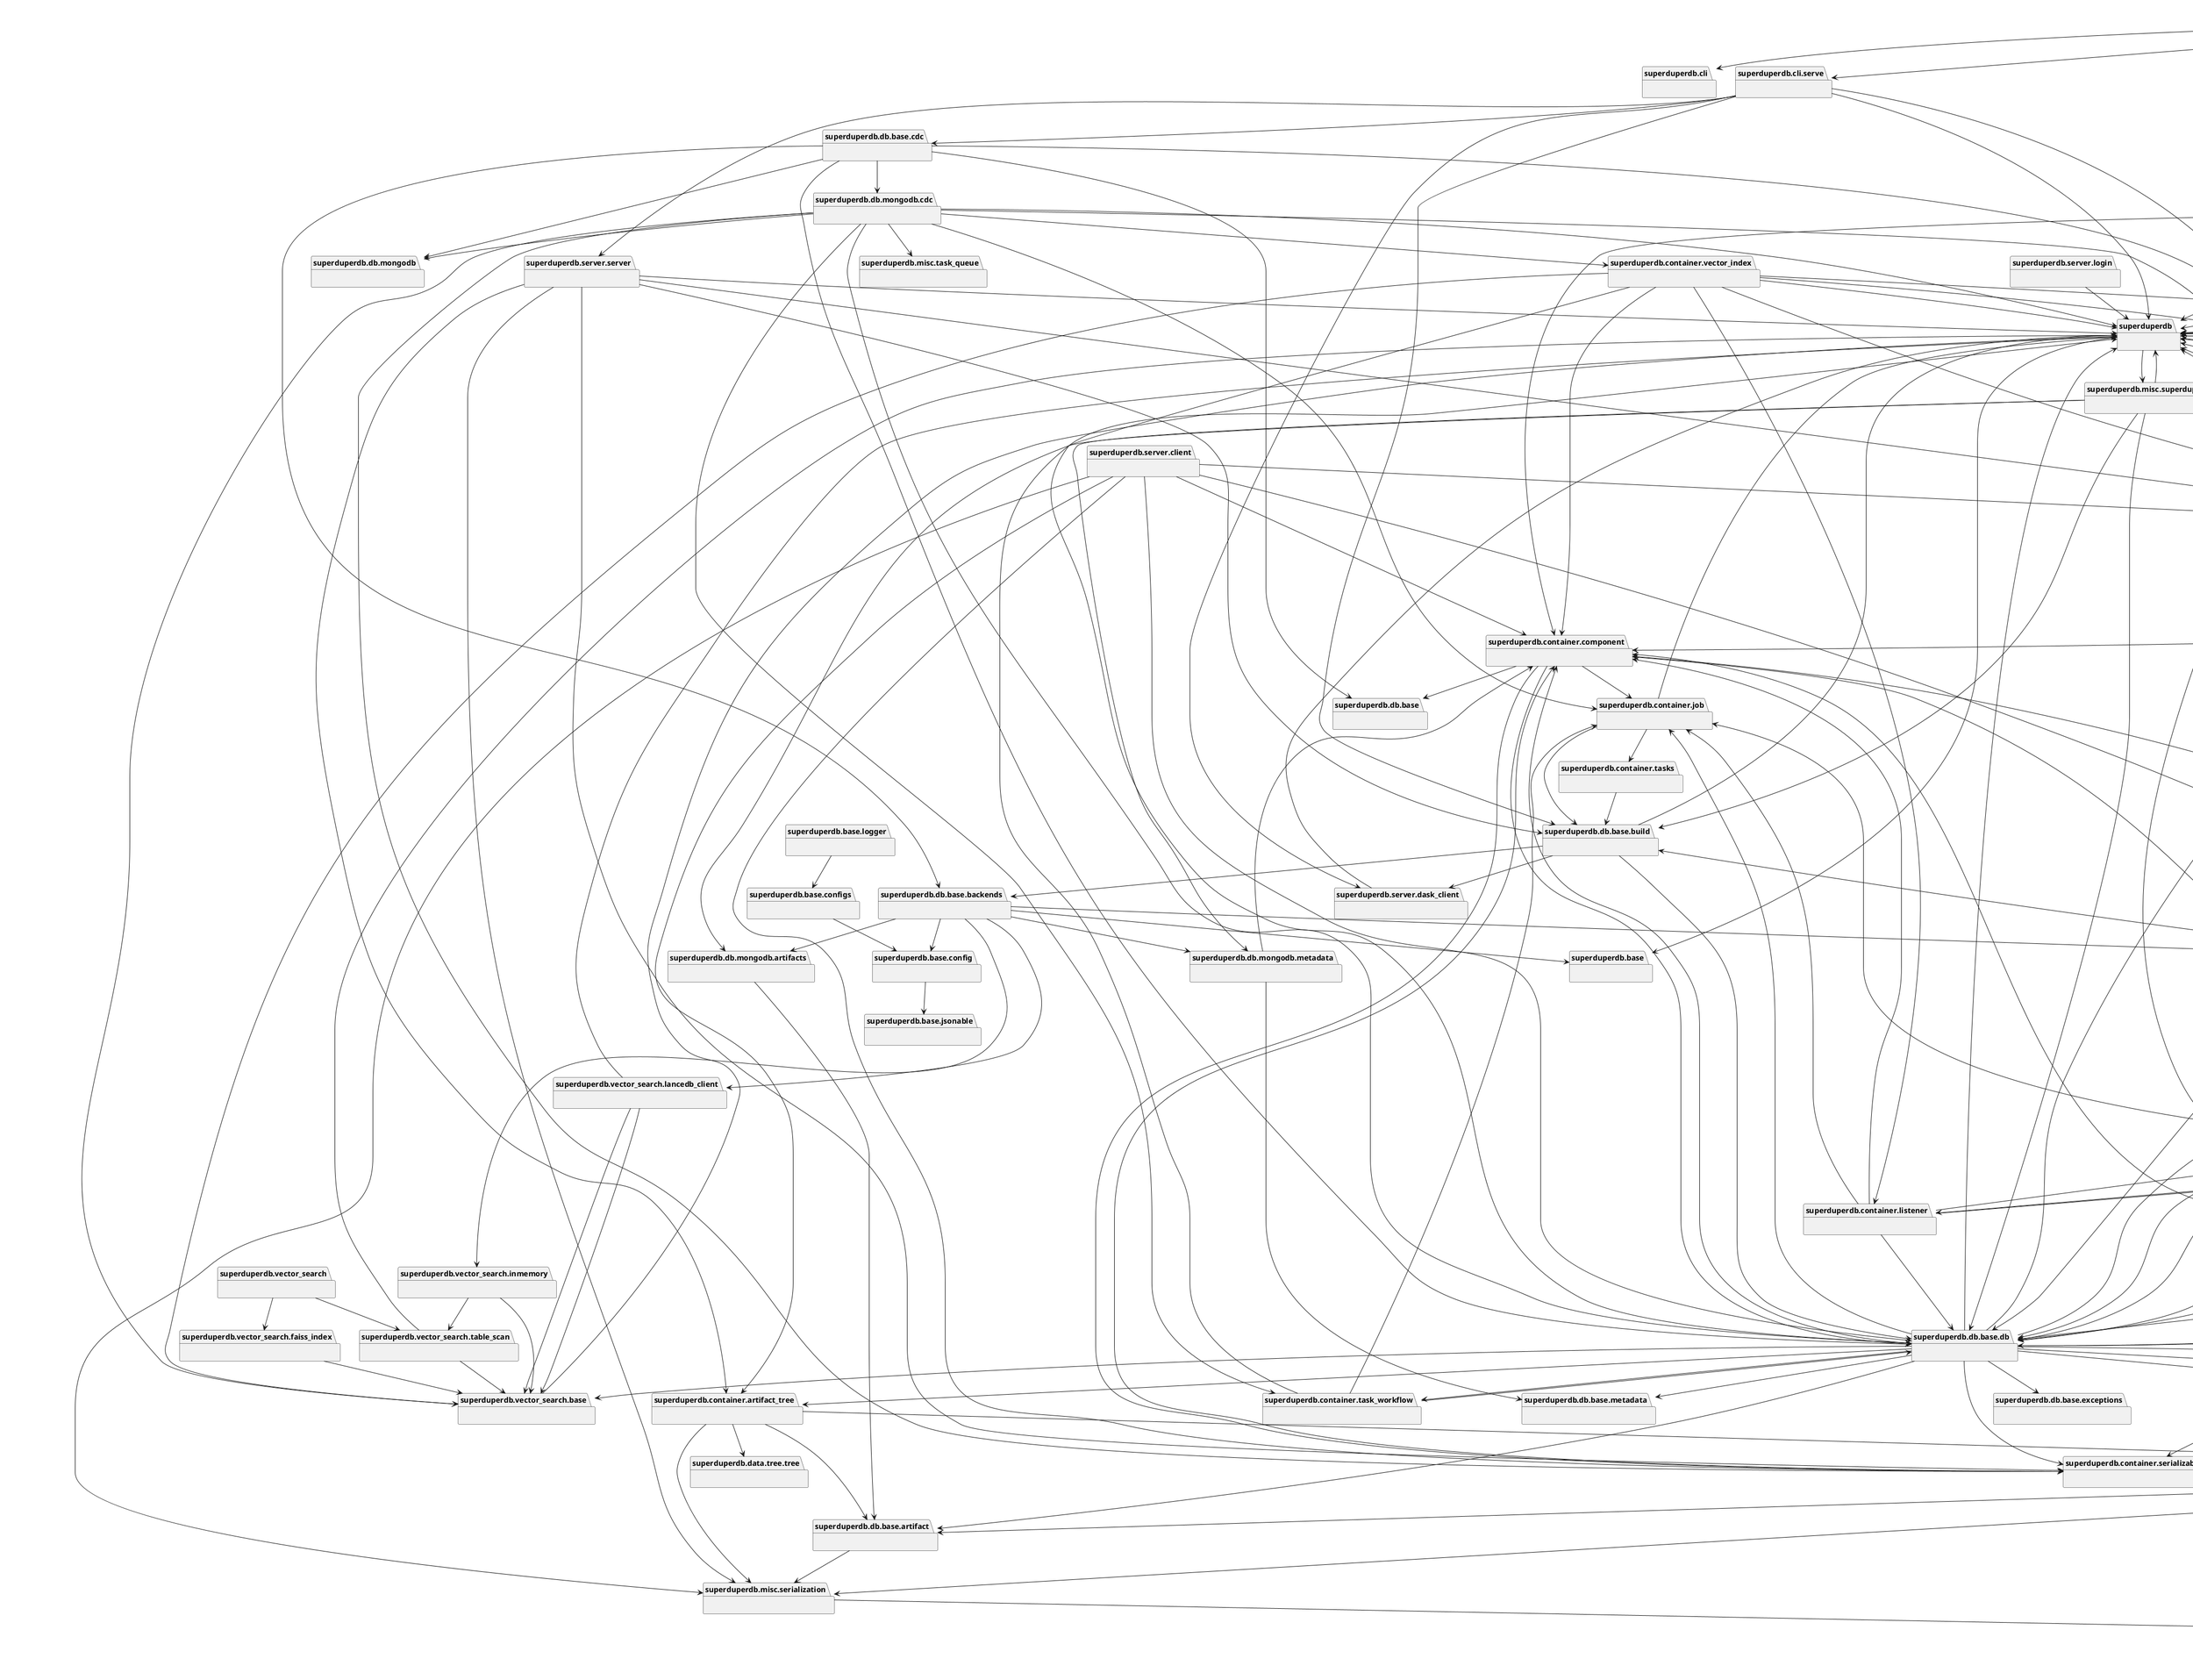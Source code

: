 @startuml packages
set namespaceSeparator none
package "superduperdb" as superduperdb {
}
package "superduperdb.__main__" as superduperdb.__main__ {
}
package "superduperdb.base" as superduperdb.base {
}
package "superduperdb.base.config" as superduperdb.base.config {
}
package "superduperdb.base.config_dicts" as superduperdb.base.config_dicts {
}
package "superduperdb.base.configs" as superduperdb.base.configs {
}
package "superduperdb.base.jsonable" as superduperdb.base.jsonable {
}
package "superduperdb.base.logger" as superduperdb.base.logger {
}
package "superduperdb.cli" as superduperdb.cli {
}
package "superduperdb.cli.config" as superduperdb.cli.config {
}
package "superduperdb.cli.docs" as superduperdb.cli.docs {
}
package "superduperdb.cli.info" as superduperdb.cli.info {
}
package "superduperdb.cli.serve" as superduperdb.cli.serve {
}
package "superduperdb.container" as superduperdb.container {
}
package "superduperdb.container.artifact" as superduperdb.container.artifact {
}
package "superduperdb.container.artifact_tree" as superduperdb.container.artifact_tree {
}
package "superduperdb.container.component" as superduperdb.container.component {
}
package "superduperdb.container.dataset" as superduperdb.container.dataset {
}
package "superduperdb.container.document" as superduperdb.container.document {
}
package "superduperdb.container.encoder" as superduperdb.container.encoder {
}
package "superduperdb.container.job" as superduperdb.container.job {
}
package "superduperdb.container.listener" as superduperdb.container.listener {
}
package "superduperdb.container.metric" as superduperdb.container.metric {
}
package "superduperdb.container.model" as superduperdb.container.model {
}
package "superduperdb.container.serializable" as superduperdb.container.serializable {
}
package "superduperdb.container.task_workflow" as superduperdb.container.task_workflow {
}
package "superduperdb.container.tasks" as superduperdb.container.tasks {
}
package "superduperdb.container.vector_index" as superduperdb.container.vector_index {
}
package "superduperdb.data" as superduperdb.data {
}
package "superduperdb.data.cache" as superduperdb.data.cache {
}
package "superduperdb.data.cache.key_cache" as superduperdb.data.cache.key_cache {
}
package "superduperdb.data.cache.typed_cache" as superduperdb.data.cache.typed_cache {
}
package "superduperdb.data.cache.uri_cache" as superduperdb.data.cache.uri_cache {
}
package "superduperdb.data.tree" as superduperdb.data.tree {
}
package "superduperdb.data.tree.for_each" as superduperdb.data.tree.for_each {
}
package "superduperdb.data.tree.tree" as superduperdb.data.tree.tree {
}
package "superduperdb.db" as superduperdb.db {
}
package "superduperdb.db.base" as superduperdb.db.base {
}
package "superduperdb.db.base.artifact" as superduperdb.db.base.artifact {
}
package "superduperdb.db.base.backends" as superduperdb.db.base.backends {
}
package "superduperdb.db.base.build" as superduperdb.db.base.build {
}
package "superduperdb.db.base.cdc" as superduperdb.db.base.cdc {
}
package "superduperdb.db.base.cursor" as superduperdb.db.base.cursor {
}
package "superduperdb.db.base.data_backend" as superduperdb.db.base.data_backend {
}
package "superduperdb.db.base.db" as superduperdb.db.base.db {
}
package "superduperdb.db.base.download" as superduperdb.db.base.download {
}
package "superduperdb.db.base.download_content" as superduperdb.db.base.download_content {
}
package "superduperdb.db.base.exceptions" as superduperdb.db.base.exceptions {
}
package "superduperdb.db.base.metadata" as superduperdb.db.base.metadata {
}
package "superduperdb.db.base.query" as superduperdb.db.base.query {
}
package "superduperdb.db.mongodb" as superduperdb.db.mongodb {
}
package "superduperdb.db.mongodb.artifacts" as superduperdb.db.mongodb.artifacts {
}
package "superduperdb.db.mongodb.cdc" as superduperdb.db.mongodb.cdc {
}
package "superduperdb.db.mongodb.data_backend" as superduperdb.db.mongodb.data_backend {
}
package "superduperdb.db.mongodb.loading" as superduperdb.db.mongodb.loading {
}
package "superduperdb.db.mongodb.metadata" as superduperdb.db.mongodb.metadata {
}
package "superduperdb.db.mongodb.query" as superduperdb.db.mongodb.query {
}
package "superduperdb.db.query_dataset" as superduperdb.db.query_dataset {
}
package "superduperdb.ext" as superduperdb.ext {
}
package "superduperdb.ext.numpy" as superduperdb.ext.numpy {
}
package "superduperdb.ext.numpy.array" as superduperdb.ext.numpy.array {
}
package "superduperdb.ext.openai" as superduperdb.ext.openai {
}
package "superduperdb.ext.openai.model" as superduperdb.ext.openai.model {
}
package "superduperdb.ext.pillow" as superduperdb.ext.pillow {
}
package "superduperdb.ext.pillow.image" as superduperdb.ext.pillow.image {
}
package "superduperdb.ext.sklearn" as superduperdb.ext.sklearn {
}
package "superduperdb.ext.sklearn.model" as superduperdb.ext.sklearn.model {
}
package "superduperdb.ext.torch" as superduperdb.ext.torch {
}
package "superduperdb.ext.torch.model" as superduperdb.ext.torch.model {
}
package "superduperdb.ext.torch.tensor" as superduperdb.ext.torch.tensor {
}
package "superduperdb.ext.torch.utils" as superduperdb.ext.torch.utils {
}
package "superduperdb.ext.transformers" as superduperdb.ext.transformers {
}
package "superduperdb.ext.transformers.model" as superduperdb.ext.transformers.model {
}
package "superduperdb.ext.utils" as superduperdb.ext.utils {
}
package "superduperdb.ext.vector" as superduperdb.ext.vector {
}
package "superduperdb.ext.vector.vectors" as superduperdb.ext.vector.vectors {
}
package "superduperdb.ext.vector.vectors.vector" as superduperdb.ext.vector.vectors.vector {
}
package "superduperdb.misc" as superduperdb.misc {
}
package "superduperdb.misc.classification" as superduperdb.misc.classification {
}
package "superduperdb.misc.compat" as superduperdb.misc.compat {
}
package "superduperdb.misc.dataclasses" as superduperdb.misc.dataclasses {
}
package "superduperdb.misc.retry" as superduperdb.misc.retry {
}
package "superduperdb.misc.run" as superduperdb.misc.run {
}
package "superduperdb.misc.serialization" as superduperdb.misc.serialization {
}
package "superduperdb.misc.special_dicts" as superduperdb.misc.special_dicts {
}
package "superduperdb.misc.superduper" as superduperdb.misc.superduper {
}
package "superduperdb.misc.task_queue" as superduperdb.misc.task_queue {
}
package "superduperdb.server" as superduperdb.server {
}
package "superduperdb.server.client" as superduperdb.server.client {
}
package "superduperdb.server.dask_client" as superduperdb.server.dask_client {
}
package "superduperdb.server.login" as superduperdb.server.login {
}
package "superduperdb.server.server" as superduperdb.server.server {
}
package "superduperdb.vector_search" as superduperdb.vector_search {
}
package "superduperdb.vector_search.base" as superduperdb.vector_search.base {
}
package "superduperdb.vector_search.faiss_index" as superduperdb.vector_search.faiss_index {
}
package "superduperdb.vector_search.inmemory" as superduperdb.vector_search.inmemory {
}
package "superduperdb.vector_search.lancedb_client" as superduperdb.vector_search.lancedb_client {
}
package "superduperdb.vector_search.table_scan" as superduperdb.vector_search.table_scan {
}
superduperdb --> superduperdb.base
superduperdb --> superduperdb.misc.superduper
superduperdb.__main__ --> superduperdb.cli
superduperdb.__main__ --> superduperdb.cli.config
superduperdb.__main__ --> superduperdb.cli.docs
superduperdb.__main__ --> superduperdb.cli.info
superduperdb.__main__ --> superduperdb.cli.serve
superduperdb.base.config --> superduperdb.base.jsonable
superduperdb.base.configs --> superduperdb.base.config
superduperdb.base.logger --> superduperdb.base.configs
superduperdb.cli.config --> superduperdb
superduperdb.cli.docs --> superduperdb
superduperdb.cli.docs --> superduperdb.misc
superduperdb.cli.docs --> superduperdb.misc.run
superduperdb.cli.info --> superduperdb
superduperdb.cli.info --> superduperdb.misc
superduperdb.cli.info --> superduperdb.misc.run
superduperdb.cli.serve --> superduperdb
superduperdb.cli.serve --> superduperdb.db.base.build
superduperdb.cli.serve --> superduperdb.db.base.cdc
superduperdb.cli.serve --> superduperdb.db.mongodb.query
superduperdb.cli.serve --> superduperdb.server.dask_client
superduperdb.cli.serve --> superduperdb.server.server
superduperdb.container.artifact --> superduperdb.db.base.artifact
superduperdb.container.artifact --> superduperdb.misc.serialization
superduperdb.container.artifact_tree --> superduperdb.container.artifact
superduperdb.container.artifact_tree --> superduperdb.data.tree.tree
superduperdb.container.artifact_tree --> superduperdb.db.base.artifact
superduperdb.container.artifact_tree --> superduperdb.misc.serialization
superduperdb.container.component --> superduperdb.container.job
superduperdb.container.component --> superduperdb.container.serializable
superduperdb.container.component --> superduperdb.db.base
superduperdb.container.component --> superduperdb.db.base.db
superduperdb.container.dataset --> superduperdb.container.artifact
superduperdb.container.dataset --> superduperdb.container.component
superduperdb.container.dataset --> superduperdb.container.document
superduperdb.container.dataset --> superduperdb.db.base.db
superduperdb.container.dataset --> superduperdb.db.mongodb.query
superduperdb.container.document --> superduperdb
superduperdb.container.document --> superduperdb.container.encoder
superduperdb.container.encoder --> superduperdb.container.artifact
superduperdb.container.encoder --> superduperdb.container.component
superduperdb.container.encoder --> superduperdb.misc
superduperdb.container.encoder --> superduperdb.misc.dataclasses
superduperdb.container.job --> superduperdb
superduperdb.container.job --> superduperdb.container.tasks
superduperdb.container.job --> superduperdb.db.base.build
superduperdb.container.listener --> superduperdb.container.component
superduperdb.container.listener --> superduperdb.container.job
superduperdb.container.listener --> superduperdb.container.model
superduperdb.container.listener --> superduperdb.db.base.db
superduperdb.container.listener --> superduperdb.db.base.query
superduperdb.container.metric --> superduperdb.container.artifact
superduperdb.container.metric --> superduperdb.container.component
superduperdb.container.model --> superduperdb
superduperdb.container.model --> superduperdb.container.artifact
superduperdb.container.model --> superduperdb.container.component
superduperdb.container.model --> superduperdb.container.dataset
superduperdb.container.model --> superduperdb.container.encoder
superduperdb.container.model --> superduperdb.container.job
superduperdb.container.model --> superduperdb.container.listener
superduperdb.container.model --> superduperdb.container.metric
superduperdb.container.model --> superduperdb.container.serializable
superduperdb.container.model --> superduperdb.db.base.db
superduperdb.container.model --> superduperdb.db.base.query
superduperdb.container.model --> superduperdb.db.query_dataset
superduperdb.container.model --> superduperdb.misc.special_dicts
superduperdb.container.serializable --> superduperdb.container.component
superduperdb.container.task_workflow --> superduperdb
superduperdb.container.task_workflow --> superduperdb.container.job
superduperdb.container.task_workflow --> superduperdb.db.base.db
superduperdb.container.tasks --> superduperdb.db.base.build
superduperdb.container.vector_index --> superduperdb
superduperdb.container.vector_index --> superduperdb.container.component
superduperdb.container.vector_index --> superduperdb.container.document
superduperdb.container.vector_index --> superduperdb.container.encoder
superduperdb.container.vector_index --> superduperdb.container.listener
superduperdb.container.vector_index --> superduperdb.db.base.db
superduperdb.container.vector_index --> superduperdb.misc.special_dicts
superduperdb.container.vector_index --> superduperdb.vector_search.base
superduperdb.data.cache.typed_cache --> superduperdb.data.cache.key_cache
superduperdb.data.cache.uri_cache --> superduperdb.data.cache.typed_cache
superduperdb.data.cache.uri_cache --> superduperdb.data.tree.for_each
superduperdb.data.tree.for_each --> superduperdb
superduperdb.data.tree.for_each --> superduperdb.misc
superduperdb.data.tree.for_each --> superduperdb.misc.dataclasses
superduperdb.db.base.artifact --> superduperdb.misc.serialization
superduperdb.db.base.backends --> superduperdb.base
superduperdb.db.base.backends --> superduperdb.base.config
superduperdb.db.base.backends --> superduperdb.db.mongodb.artifacts
superduperdb.db.base.backends --> superduperdb.db.mongodb.data_backend
superduperdb.db.base.backends --> superduperdb.db.mongodb.metadata
superduperdb.db.base.backends --> superduperdb.vector_search.inmemory
superduperdb.db.base.backends --> superduperdb.vector_search.lancedb_client
superduperdb.db.base.build --> superduperdb
superduperdb.db.base.build --> superduperdb.db.base.backends
superduperdb.db.base.build --> superduperdb.db.base.db
superduperdb.db.base.build --> superduperdb.server.dask_client
superduperdb.db.base.cdc --> superduperdb.db.base
superduperdb.db.base.cdc --> superduperdb.db.base.backends
superduperdb.db.base.cdc --> superduperdb.db.base.db
superduperdb.db.base.cdc --> superduperdb.db.mongodb
superduperdb.db.base.cdc --> superduperdb.db.mongodb.cdc
superduperdb.db.base.cdc --> superduperdb.db.mongodb.query
superduperdb.db.base.cursor --> superduperdb.container.document
superduperdb.db.base.cursor --> superduperdb.container.encoder
superduperdb.db.base.cursor --> superduperdb.misc.special_dicts
superduperdb.db.base.data_backend --> superduperdb.container.document
superduperdb.db.base.data_backend --> superduperdb.container.model
superduperdb.db.base.data_backend --> superduperdb.db.base.query
superduperdb.db.base.db --> superduperdb
superduperdb.db.base.db --> superduperdb.container.artifact_tree
superduperdb.db.base.db --> superduperdb.container.component
superduperdb.db.base.db --> superduperdb.container.document
superduperdb.db.base.db --> superduperdb.container.job
superduperdb.db.base.db --> superduperdb.container.serializable
superduperdb.db.base.db --> superduperdb.container.task_workflow
superduperdb.db.base.db --> superduperdb.db.base.artifact
superduperdb.db.base.db --> superduperdb.db.base.data_backend
superduperdb.db.base.db --> superduperdb.db.base.download
superduperdb.db.base.db --> superduperdb.db.base.download_content
superduperdb.db.base.db --> superduperdb.db.base.exceptions
superduperdb.db.base.db --> superduperdb.db.base.metadata
superduperdb.db.base.db --> superduperdb.db.base.query
superduperdb.db.base.db --> superduperdb.misc.special_dicts
superduperdb.db.base.db --> superduperdb.vector_search.base
superduperdb.db.base.download --> superduperdb
superduperdb.db.base.download_content --> superduperdb
superduperdb.db.base.download_content --> superduperdb.container.document
superduperdb.db.base.download_content --> superduperdb.container.serializable
superduperdb.db.base.download_content --> superduperdb.db.base.download
superduperdb.db.base.download_content --> superduperdb.db.base.query
superduperdb.db.base.query --> superduperdb.container.model
superduperdb.db.base.query --> superduperdb.container.serializable
superduperdb.db.base.query --> superduperdb.db.base.db
superduperdb.db.mongodb.artifacts --> superduperdb.db.base.artifact
superduperdb.db.mongodb.cdc --> superduperdb
superduperdb.db.mongodb.cdc --> superduperdb.container.job
superduperdb.db.mongodb.cdc --> superduperdb.container.serializable
superduperdb.db.mongodb.cdc --> superduperdb.container.task_workflow
superduperdb.db.mongodb.cdc --> superduperdb.container.vector_index
superduperdb.db.mongodb.cdc --> superduperdb.db.base.db
superduperdb.db.mongodb.cdc --> superduperdb.db.mongodb
superduperdb.db.mongodb.cdc --> superduperdb.db.mongodb.query
superduperdb.db.mongodb.cdc --> superduperdb.misc.task_queue
superduperdb.db.mongodb.cdc --> superduperdb.vector_search.base
superduperdb.db.mongodb.data_backend --> superduperdb
superduperdb.db.mongodb.data_backend --> superduperdb.container.document
superduperdb.db.mongodb.data_backend --> superduperdb.container.serializable
superduperdb.db.mongodb.data_backend --> superduperdb.db.base.data_backend
superduperdb.db.mongodb.data_backend --> superduperdb.misc.special_dicts
superduperdb.db.mongodb.metadata --> superduperdb.container.component
superduperdb.db.mongodb.metadata --> superduperdb.db.base.metadata
superduperdb.db.mongodb.query --> superduperdb
superduperdb.db.mongodb.query --> superduperdb.container.document
superduperdb.db.mongodb.query --> superduperdb.container.model
superduperdb.db.mongodb.query --> superduperdb.container.serializable
superduperdb.db.mongodb.query --> superduperdb.db.base.db
superduperdb.db.query_dataset --> superduperdb.db.base.build
superduperdb.db.query_dataset --> superduperdb.db.base.query
superduperdb.db.query_dataset --> superduperdb.misc.special_dicts
superduperdb.ext.numpy.array --> superduperdb.container.encoder
superduperdb.ext.numpy.array --> superduperdb.ext.utils
superduperdb.ext.openai.model --> superduperdb
superduperdb.ext.openai.model --> superduperdb.container.component
superduperdb.ext.openai.model --> superduperdb.container.encoder
superduperdb.ext.openai.model --> superduperdb.container.model
superduperdb.ext.openai.model --> superduperdb.ext.vector.vectors.vector
superduperdb.ext.openai.model --> superduperdb.misc.compat
superduperdb.ext.openai.model --> superduperdb.misc.retry
superduperdb.ext.pillow.image --> superduperdb.container.encoder
superduperdb.ext.sklearn.model --> superduperdb.container.artifact
superduperdb.ext.sklearn.model --> superduperdb.container.metric
superduperdb.ext.sklearn.model --> superduperdb.container.model
superduperdb.ext.sklearn.model --> superduperdb.db.base.db
superduperdb.ext.sklearn.model --> superduperdb.db.base.query
superduperdb.ext.sklearn.model --> superduperdb.db.query_dataset
superduperdb.ext.torch.model --> superduperdb
superduperdb.ext.torch.model --> superduperdb.container.artifact
superduperdb.ext.torch.model --> superduperdb.container.document
superduperdb.ext.torch.model --> superduperdb.container.encoder
superduperdb.ext.torch.model --> superduperdb.container.metric
superduperdb.ext.torch.model --> superduperdb.container.model
superduperdb.ext.torch.model --> superduperdb.container.serializable
superduperdb.ext.torch.model --> superduperdb.db.base.db
superduperdb.ext.torch.model --> superduperdb.db.base.query
superduperdb.ext.torch.model --> superduperdb.db.query_dataset
superduperdb.ext.torch.model --> superduperdb.ext.torch.utils
superduperdb.ext.torch.tensor --> superduperdb.container.encoder
superduperdb.ext.torch.tensor --> superduperdb.ext.utils
superduperdb.ext.torch.utils --> superduperdb.ext.torch.model
superduperdb.ext.transformers.model --> superduperdb.container.artifact
superduperdb.ext.transformers.model --> superduperdb.container.metric
superduperdb.ext.transformers.model --> superduperdb.container.model
superduperdb.ext.transformers.model --> superduperdb.db.base.db
superduperdb.ext.transformers.model --> superduperdb.db.base.query
superduperdb.ext.transformers.model --> superduperdb.db.query_dataset
superduperdb.ext.transformers.model --> superduperdb.misc.special_dicts
superduperdb.ext.vector.vectors.vector --> superduperdb.container.encoder
superduperdb.ext.vector.vectors.vector --> superduperdb.ext.utils
superduperdb.misc.classification --> superduperdb.container.metric
superduperdb.misc.classification --> superduperdb.ext.torch.model
superduperdb.misc.dataclasses --> superduperdb.misc.dataclasses
superduperdb.misc.retry --> superduperdb
superduperdb.misc.retry --> superduperdb.misc.dataclasses
superduperdb.misc.run --> superduperdb
superduperdb.misc.serialization --> superduperdb.ext.torch.utils
superduperdb.misc.superduper --> superduperdb
superduperdb.misc.superduper --> superduperdb.db.base.build
superduperdb.misc.superduper --> superduperdb.db.base.db
superduperdb.misc.superduper --> superduperdb.db.mongodb.artifacts
superduperdb.misc.superduper --> superduperdb.db.mongodb.data_backend
superduperdb.misc.superduper --> superduperdb.db.mongodb.metadata
superduperdb.misc.superduper --> superduperdb.ext.sklearn.model
superduperdb.misc.superduper --> superduperdb.ext.torch.model
superduperdb.server.client --> superduperdb.container.artifact_tree
superduperdb.server.client --> superduperdb.container.component
superduperdb.server.client --> superduperdb.container.document
superduperdb.server.client --> superduperdb.container.serializable
superduperdb.server.client --> superduperdb.db.base.db
superduperdb.server.client --> superduperdb.db.base.query
superduperdb.server.client --> superduperdb.misc.serialization
superduperdb.server.dask_client --> superduperdb
superduperdb.server.login --> superduperdb
superduperdb.server.server --> superduperdb
superduperdb.server.server --> superduperdb.container.artifact_tree
superduperdb.server.server --> superduperdb.container.document
superduperdb.server.server --> superduperdb.container.serializable
superduperdb.server.server --> superduperdb.db.base.build
superduperdb.server.server --> superduperdb.misc.serialization
superduperdb.vector_search --> superduperdb.vector_search.faiss_index
superduperdb.vector_search --> superduperdb.vector_search.table_scan
superduperdb.vector_search.base --> superduperdb
superduperdb.vector_search.faiss_index --> superduperdb.vector_search.base
superduperdb.vector_search.inmemory --> superduperdb.vector_search.base
superduperdb.vector_search.inmemory --> superduperdb.vector_search.table_scan
superduperdb.vector_search.lancedb_client --> superduperdb
superduperdb.vector_search.lancedb_client --> superduperdb.vector_search.base
superduperdb.vector_search.lancedb_client --> superduperdb.vector_search.base
superduperdb.vector_search.table_scan --> superduperdb
superduperdb.vector_search.table_scan --> superduperdb.vector_search.base
@enduml
